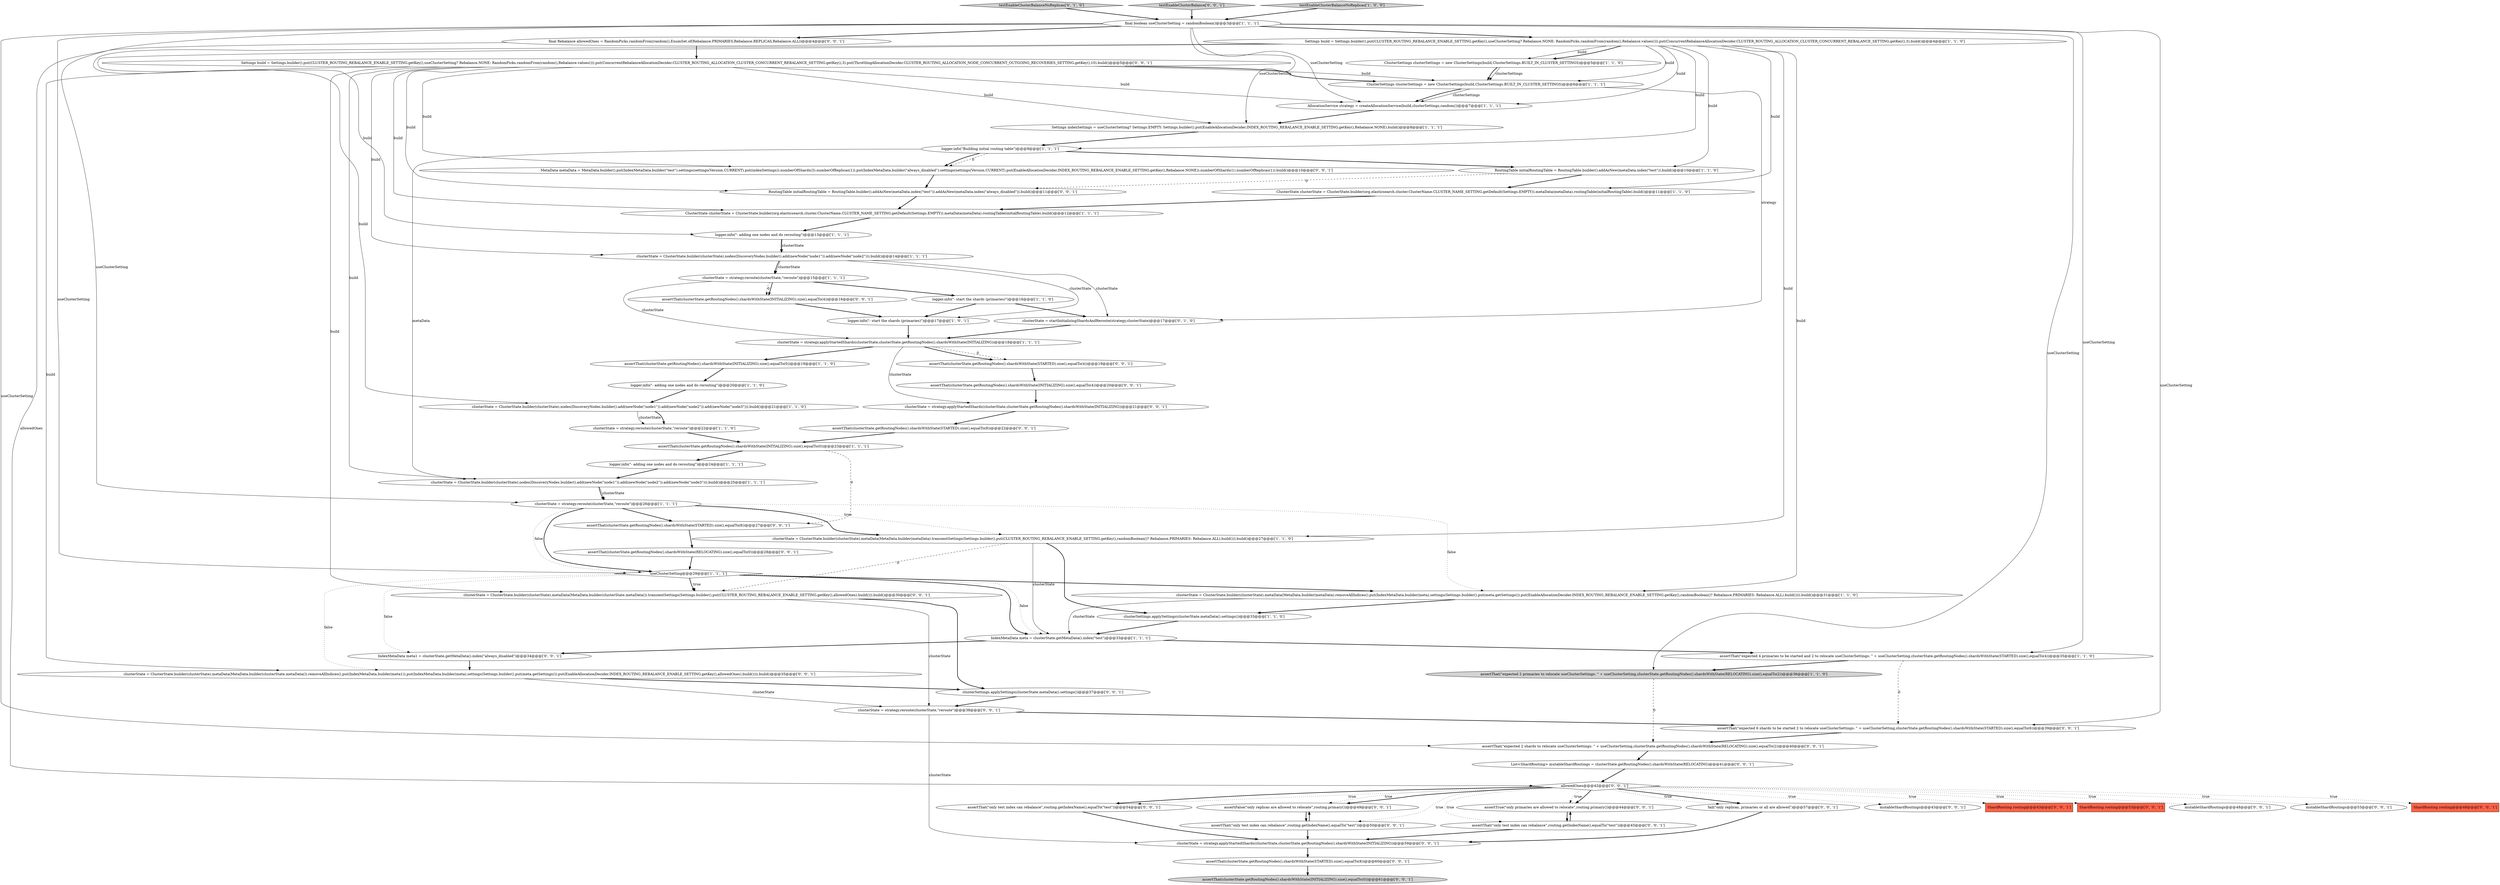 digraph {
51 [style = filled, label = "assertThat(clusterState.getRoutingNodes().shardsWithState(INITIALIZING).size(),equalTo(4))@@@16@@@['0', '0', '1']", fillcolor = white, shape = ellipse image = "AAA0AAABBB3BBB"];
68 [style = filled, label = "assertThat(clusterState.getRoutingNodes().shardsWithState(INITIALIZING).size(),equalTo(0))@@@61@@@['0', '0', '1']", fillcolor = lightgray, shape = ellipse image = "AAA0AAABBB3BBB"];
9 [style = filled, label = "clusterState = strategy.applyStartedShards(clusterState,clusterState.getRoutingNodes().shardsWithState(INITIALIZING))@@@18@@@['1', '1', '1']", fillcolor = white, shape = ellipse image = "AAA0AAABBB1BBB"];
38 [style = filled, label = "allowedOnes@@@42@@@['0', '0', '1']", fillcolor = white, shape = diamond image = "AAA0AAABBB3BBB"];
36 [style = filled, label = "MetaData metaData = MetaData.builder().put(IndexMetaData.builder(\"test\").settings(settings(Version.CURRENT).put(indexSettings)).numberOfShards(3).numberOfReplicas(1)).put(IndexMetaData.builder(\"always_disabled\").settings(settings(Version.CURRENT).put(EnableAllocationDecider.INDEX_ROUTING_REBALANCE_ENABLE_SETTING.getKey(),Rebalance.NONE)).numberOfShards(1).numberOfReplicas(1)).build()@@@10@@@['0', '0', '1']", fillcolor = white, shape = ellipse image = "AAA0AAABBB3BBB"];
32 [style = filled, label = "testEnableClusterBalanceNoReplicas['0', '1', '0']", fillcolor = lightgray, shape = diamond image = "AAA0AAABBB2BBB"];
11 [style = filled, label = "assertThat(\"expected 2 primaries to relocate useClusterSettings: \" + useClusterSetting,clusterState.getRoutingNodes().shardsWithState(RELOCATING).size(),equalTo(2))@@@36@@@['1', '1', '0']", fillcolor = lightgray, shape = ellipse image = "AAA0AAABBB1BBB"];
2 [style = filled, label = "ClusterState clusterState = ClusterState.builder(org.elasticsearch.cluster.ClusterName.CLUSTER_NAME_SETTING.getDefault(Settings.EMPTY)).metaData(metaData).routingTable(initialRoutingTable).build()@@@11@@@['1', '1', '0']", fillcolor = white, shape = ellipse image = "AAA0AAABBB1BBB"];
26 [style = filled, label = "clusterState = ClusterState.builder(clusterState).metaData(MetaData.builder(metaData).transientSettings(Settings.builder().put(CLUSTER_ROUTING_REBALANCE_ENABLE_SETTING.getKey(),randomBoolean()? Rebalance.PRIMARIES: Rebalance.ALL).build())).build()@@@27@@@['1', '1', '0']", fillcolor = white, shape = ellipse image = "AAA0AAABBB1BBB"];
49 [style = filled, label = "assertFalse(\"only replicas are allowed to relocate\",routing.primary())@@@49@@@['0', '0', '1']", fillcolor = white, shape = ellipse image = "AAA0AAABBB3BBB"];
5 [style = filled, label = "logger.info(\"- adding one nodes and do rerouting\")@@@24@@@['1', '1', '1']", fillcolor = white, shape = ellipse image = "AAA0AAABBB1BBB"];
56 [style = filled, label = "assertThat(clusterState.getRoutingNodes().shardsWithState(STARTED).size(),equalTo(8))@@@60@@@['0', '0', '1']", fillcolor = white, shape = ellipse image = "AAA0AAABBB3BBB"];
57 [style = filled, label = "IndexMetaData meta1 = clusterState.getMetaData().index(\"always_disabled\")@@@34@@@['0', '0', '1']", fillcolor = white, shape = ellipse image = "AAA0AAABBB3BBB"];
64 [style = filled, label = "assertThat(clusterState.getRoutingNodes().shardsWithState(RELOCATING).size(),equalTo(0))@@@28@@@['0', '0', '1']", fillcolor = white, shape = ellipse image = "AAA0AAABBB3BBB"];
60 [style = filled, label = "clusterState = strategy.reroute(clusterState,\"reroute\")@@@38@@@['0', '0', '1']", fillcolor = white, shape = ellipse image = "AAA0AAABBB3BBB"];
48 [style = filled, label = "Settings build = Settings.builder().put(CLUSTER_ROUTING_REBALANCE_ENABLE_SETTING.getKey(),useClusterSetting? Rebalance.NONE: RandomPicks.randomFrom(random(),Rebalance.values())).put(ConcurrentRebalanceAllocationDecider.CLUSTER_ROUTING_ALLOCATION_CLUSTER_CONCURRENT_REBALANCE_SETTING.getKey(),3).put(ThrottlingAllocationDecider.CLUSTER_ROUTING_ALLOCATION_NODE_CONCURRENT_OUTGOING_RECOVERIES_SETTING.getKey(),10).build()@@@5@@@['0', '0', '1']", fillcolor = white, shape = ellipse image = "AAA0AAABBB3BBB"];
16 [style = filled, label = "Settings build = Settings.builder().put(CLUSTER_ROUTING_REBALANCE_ENABLE_SETTING.getKey(),useClusterSetting? Rebalance.NONE: RandomPicks.randomFrom(random(),Rebalance.values())).put(ConcurrentRebalanceAllocationDecider.CLUSTER_ROUTING_ALLOCATION_CLUSTER_CONCURRENT_REBALANCE_SETTING.getKey(),3).build()@@@4@@@['1', '1', '0']", fillcolor = white, shape = ellipse image = "AAA0AAABBB1BBB"];
50 [style = filled, label = "mutableShardRoutings@@@43@@@['0', '0', '1']", fillcolor = white, shape = ellipse image = "AAA0AAABBB3BBB"];
35 [style = filled, label = "fail(\"only replicas, primaries or all are allowed\")@@@57@@@['0', '0', '1']", fillcolor = white, shape = ellipse image = "AAA0AAABBB3BBB"];
67 [style = filled, label = "assertTrue(\"only primaries are allowed to relocate\",routing.primary())@@@44@@@['0', '0', '1']", fillcolor = white, shape = ellipse image = "AAA0AAABBB3BBB"];
69 [style = filled, label = "List<ShardRouting> mutableShardRoutings = clusterState.getRoutingNodes().shardsWithState(RELOCATING)@@@41@@@['0', '0', '1']", fillcolor = white, shape = ellipse image = "AAA0AAABBB3BBB"];
58 [style = filled, label = "clusterState = ClusterState.builder(clusterState).metaData(MetaData.builder(clusterState.metaData()).transientSettings(Settings.builder().put(CLUSTER_ROUTING_REBALANCE_ENABLE_SETTING.getKey(),allowedOnes).build())).build()@@@30@@@['0', '0', '1']", fillcolor = white, shape = ellipse image = "AAA0AAABBB3BBB"];
54 [style = filled, label = "ShardRouting routing@@@43@@@['0', '0', '1']", fillcolor = tomato, shape = box image = "AAA0AAABBB3BBB"];
43 [style = filled, label = "testEnableClusterBalance['0', '0', '1']", fillcolor = lightgray, shape = diamond image = "AAA0AAABBB3BBB"];
62 [style = filled, label = "assertThat(clusterState.getRoutingNodes().shardsWithState(STARTED).size(),equalTo(8))@@@27@@@['0', '0', '1']", fillcolor = white, shape = ellipse image = "AAA0AAABBB3BBB"];
1 [style = filled, label = "IndexMetaData meta = clusterState.getMetaData().index(\"test\")@@@33@@@['1', '1', '1']", fillcolor = white, shape = ellipse image = "AAA0AAABBB1BBB"];
23 [style = filled, label = "logger.info(\"- start the shards (primaries)\")@@@16@@@['1', '1', '0']", fillcolor = white, shape = ellipse image = "AAA0AAABBB1BBB"];
6 [style = filled, label = "ClusterSettings clusterSettings = new ClusterSettings(build,ClusterSettings.BUILT_IN_CLUSTER_SETTINGS)@@@6@@@['1', '1', '1']", fillcolor = white, shape = ellipse image = "AAA0AAABBB1BBB"];
27 [style = filled, label = "ClusterSettings clusterSettings = new ClusterSettings(build,ClusterSettings.BUILT_IN_CLUSTER_SETTINGS)@@@5@@@['1', '1', '0']", fillcolor = white, shape = ellipse image = "AAA0AAABBB1BBB"];
40 [style = filled, label = "assertThat(\"expected 2 shards to relocate useClusterSettings: \" + useClusterSetting,clusterState.getRoutingNodes().shardsWithState(RELOCATING).size(),equalTo(2))@@@40@@@['0', '0', '1']", fillcolor = white, shape = ellipse image = "AAA0AAABBB3BBB"];
61 [style = filled, label = "ShardRouting routing@@@53@@@['0', '0', '1']", fillcolor = tomato, shape = box image = "AAA0AAABBB3BBB"];
65 [style = filled, label = "RoutingTable initialRoutingTable = RoutingTable.builder().addAsNew(metaData.index(\"test\")).addAsNew(metaData.index(\"always_disabled\")).build()@@@11@@@['0', '0', '1']", fillcolor = white, shape = ellipse image = "AAA0AAABBB3BBB"];
7 [style = filled, label = "RoutingTable initialRoutingTable = RoutingTable.builder().addAsNew(metaData.index(\"test\")).build()@@@10@@@['1', '1', '0']", fillcolor = white, shape = ellipse image = "AAA0AAABBB1BBB"];
4 [style = filled, label = "logger.info(\"- start the shards (primaries)\")@@@17@@@['1', '0', '1']", fillcolor = white, shape = ellipse image = "AAA0AAABBB1BBB"];
63 [style = filled, label = "final Rebalance allowedOnes = RandomPicks.randomFrom(random(),EnumSet.of(Rebalance.PRIMARIES,Rebalance.REPLICAS,Rebalance.ALL))@@@4@@@['0', '0', '1']", fillcolor = white, shape = ellipse image = "AAA0AAABBB3BBB"];
3 [style = filled, label = "useClusterSetting@@@29@@@['1', '1', '1']", fillcolor = white, shape = diamond image = "AAA0AAABBB1BBB"];
55 [style = filled, label = "assertThat(\"expected 6 shards to be started 2 to relocate useClusterSettings: \" + useClusterSetting,clusterState.getRoutingNodes().shardsWithState(STARTED).size(),equalTo(6))@@@39@@@['0', '0', '1']", fillcolor = white, shape = ellipse image = "AAA0AAABBB3BBB"];
33 [style = filled, label = "clusterState = startInitializingShardsAndReroute(strategy,clusterState)@@@17@@@['0', '1', '0']", fillcolor = white, shape = ellipse image = "AAA0AAABBB2BBB"];
0 [style = filled, label = "logger.info(\"Building initial routing table\")@@@9@@@['1', '1', '1']", fillcolor = white, shape = ellipse image = "AAA0AAABBB1BBB"];
13 [style = filled, label = "clusterState = strategy.reroute(clusterState,\"reroute\")@@@15@@@['1', '1', '1']", fillcolor = white, shape = ellipse image = "AAA0AAABBB1BBB"];
17 [style = filled, label = "clusterState = ClusterState.builder(clusterState).nodes(DiscoveryNodes.builder().add(newNode(\"node1\")).add(newNode(\"node2\")).add(newNode(\"node3\"))).build()@@@21@@@['1', '1', '0']", fillcolor = white, shape = ellipse image = "AAA0AAABBB1BBB"];
25 [style = filled, label = "clusterSettings.applySettings(clusterState.metaData().settings())@@@33@@@['1', '1', '0']", fillcolor = white, shape = ellipse image = "AAA0AAABBB1BBB"];
20 [style = filled, label = "logger.info(\"- adding one nodes and do rerouting\")@@@13@@@['1', '1', '1']", fillcolor = white, shape = ellipse image = "AAA0AAABBB1BBB"];
14 [style = filled, label = "logger.info(\"- adding one nodes and do rerouting\")@@@20@@@['1', '1', '0']", fillcolor = white, shape = ellipse image = "AAA0AAABBB1BBB"];
47 [style = filled, label = "assertThat(clusterState.getRoutingNodes().shardsWithState(INITIALIZING).size(),equalTo(4))@@@20@@@['0', '0', '1']", fillcolor = white, shape = ellipse image = "AAA0AAABBB3BBB"];
31 [style = filled, label = "Settings indexSettings = useClusterSetting? Settings.EMPTY: Settings.builder().put(EnableAllocationDecider.INDEX_ROUTING_REBALANCE_ENABLE_SETTING.getKey(),Rebalance.NONE).build()@@@8@@@['1', '1', '1']", fillcolor = white, shape = ellipse image = "AAA0AAABBB1BBB"];
21 [style = filled, label = "clusterState = ClusterState.builder(clusterState).metaData(MetaData.builder(metaData).removeAllIndices().put(IndexMetaData.builder(meta).settings(Settings.builder().put(meta.getSettings()).put(EnableAllocationDecider.INDEX_ROUTING_REBALANCE_ENABLE_SETTING.getKey(),randomBoolean()? Rebalance.PRIMARIES: Rebalance.ALL).build()))).build()@@@31@@@['1', '1', '0']", fillcolor = white, shape = ellipse image = "AAA0AAABBB1BBB"];
37 [style = filled, label = "clusterState = strategy.applyStartedShards(clusterState,clusterState.getRoutingNodes().shardsWithState(INITIALIZING))@@@21@@@['0', '0', '1']", fillcolor = white, shape = ellipse image = "AAA0AAABBB3BBB"];
28 [style = filled, label = "clusterState = strategy.reroute(clusterState,\"reroute\")@@@22@@@['1', '1', '0']", fillcolor = white, shape = ellipse image = "AAA0AAABBB1BBB"];
45 [style = filled, label = "mutableShardRoutings@@@48@@@['0', '0', '1']", fillcolor = white, shape = ellipse image = "AAA0AAABBB3BBB"];
44 [style = filled, label = "clusterSettings.applySettings(clusterState.metaData().settings())@@@37@@@['0', '0', '1']", fillcolor = white, shape = ellipse image = "AAA0AAABBB3BBB"];
15 [style = filled, label = "clusterState = strategy.reroute(clusterState,\"reroute\")@@@26@@@['1', '1', '1']", fillcolor = white, shape = ellipse image = "AAA0AAABBB1BBB"];
59 [style = filled, label = "mutableShardRoutings@@@53@@@['0', '0', '1']", fillcolor = white, shape = ellipse image = "AAA0AAABBB3BBB"];
66 [style = filled, label = "clusterState = strategy.applyStartedShards(clusterState,clusterState.getRoutingNodes().shardsWithState(INITIALIZING))@@@59@@@['0', '0', '1']", fillcolor = white, shape = ellipse image = "AAA0AAABBB3BBB"];
29 [style = filled, label = "clusterState = ClusterState.builder(clusterState).nodes(DiscoveryNodes.builder().add(newNode(\"node1\")).add(newNode(\"node2\")).add(newNode(\"node3\"))).build()@@@25@@@['1', '1', '1']", fillcolor = white, shape = ellipse image = "AAA0AAABBB1BBB"];
53 [style = filled, label = "assertThat(clusterState.getRoutingNodes().shardsWithState(STARTED).size(),equalTo(8))@@@22@@@['0', '0', '1']", fillcolor = white, shape = ellipse image = "AAA0AAABBB3BBB"];
18 [style = filled, label = "assertThat(clusterState.getRoutingNodes().shardsWithState(INITIALIZING).size(),equalTo(0))@@@19@@@['1', '1', '0']", fillcolor = white, shape = ellipse image = "AAA0AAABBB1BBB"];
10 [style = filled, label = "testEnableClusterBalanceNoReplicas['1', '0', '0']", fillcolor = lightgray, shape = diamond image = "AAA0AAABBB1BBB"];
24 [style = filled, label = "final boolean useClusterSetting = randomBoolean()@@@3@@@['1', '1', '1']", fillcolor = white, shape = ellipse image = "AAA0AAABBB1BBB"];
30 [style = filled, label = "ClusterState clusterState = ClusterState.builder(org.elasticsearch.cluster.ClusterName.CLUSTER_NAME_SETTING.getDefault(Settings.EMPTY)).metaData(metaData).routingTable(initialRoutingTable).build()@@@12@@@['1', '1', '1']", fillcolor = white, shape = ellipse image = "AAA0AAABBB1BBB"];
41 [style = filled, label = "assertThat(\"only test index can rebalance\",routing.getIndexName(),equalTo(\"test\"))@@@45@@@['0', '0', '1']", fillcolor = white, shape = ellipse image = "AAA0AAABBB3BBB"];
46 [style = filled, label = "assertThat(\"only test index can rebalance\",routing.getIndexName(),equalTo(\"test\"))@@@54@@@['0', '0', '1']", fillcolor = white, shape = ellipse image = "AAA0AAABBB3BBB"];
8 [style = filled, label = "assertThat(\"expected 4 primaries to be started and 2 to relocate useClusterSettings: \" + useClusterSetting,clusterState.getRoutingNodes().shardsWithState(STARTED).size(),equalTo(4))@@@35@@@['1', '1', '0']", fillcolor = white, shape = ellipse image = "AAA0AAABBB1BBB"];
12 [style = filled, label = "clusterState = ClusterState.builder(clusterState).nodes(DiscoveryNodes.builder().add(newNode(\"node1\")).add(newNode(\"node2\"))).build()@@@14@@@['1', '1', '1']", fillcolor = white, shape = ellipse image = "AAA0AAABBB1BBB"];
19 [style = filled, label = "AllocationService strategy = createAllocationService(build,clusterSettings,random())@@@7@@@['1', '1', '1']", fillcolor = white, shape = ellipse image = "AAA0AAABBB1BBB"];
39 [style = filled, label = "assertThat(\"only test index can rebalance\",routing.getIndexName(),equalTo(\"test\"))@@@50@@@['0', '0', '1']", fillcolor = white, shape = ellipse image = "AAA0AAABBB3BBB"];
42 [style = filled, label = "ShardRouting routing@@@48@@@['0', '0', '1']", fillcolor = tomato, shape = box image = "AAA0AAABBB3BBB"];
52 [style = filled, label = "clusterState = ClusterState.builder(clusterState).metaData(MetaData.builder(clusterState.metaData()).removeAllIndices().put(IndexMetaData.builder(meta1)).put(IndexMetaData.builder(meta).settings(Settings.builder().put(meta.getSettings()).put(EnableAllocationDecider.INDEX_ROUTING_REBALANCE_ENABLE_SETTING.getKey(),allowedOnes).build()))).build()@@@35@@@['0', '0', '1']", fillcolor = white, shape = ellipse image = "AAA0AAABBB3BBB"];
34 [style = filled, label = "assertThat(clusterState.getRoutingNodes().shardsWithState(STARTED).size(),equalTo(4))@@@19@@@['0', '0', '1']", fillcolor = white, shape = ellipse image = "AAA0AAABBB3BBB"];
22 [style = filled, label = "assertThat(clusterState.getRoutingNodes().shardsWithState(INITIALIZING).size(),equalTo(0))@@@23@@@['1', '1', '1']", fillcolor = white, shape = ellipse image = "AAA0AAABBB1BBB"];
38->59 [style = dotted, label="true"];
16->21 [style = solid, label="build"];
10->24 [style = bold, label=""];
16->27 [style = solid, label="build"];
67->41 [style = bold, label=""];
16->0 [style = solid, label="build"];
52->60 [style = solid, label="clusterState"];
0->36 [style = dashed, label="0"];
24->31 [style = solid, label="useClusterSetting"];
24->3 [style = solid, label="useClusterSetting"];
24->19 [style = solid, label="useClusterSetting"];
17->28 [style = solid, label="clusterState"];
38->39 [style = dotted, label="true"];
38->50 [style = dotted, label="true"];
6->19 [style = bold, label=""];
31->0 [style = bold, label=""];
52->44 [style = bold, label=""];
12->4 [style = solid, label="clusterState"];
25->1 [style = bold, label=""];
3->1 [style = bold, label=""];
48->65 [style = solid, label="build"];
28->22 [style = bold, label=""];
21->25 [style = bold, label=""];
26->25 [style = bold, label=""];
22->62 [style = dashed, label="0"];
9->34 [style = dashed, label="0"];
16->6 [style = solid, label="build"];
15->26 [style = bold, label=""];
4->9 [style = bold, label=""];
60->55 [style = bold, label=""];
36->65 [style = bold, label=""];
38->35 [style = bold, label=""];
55->40 [style = bold, label=""];
5->29 [style = bold, label=""];
33->9 [style = bold, label=""];
39->66 [style = bold, label=""];
48->12 [style = solid, label="build"];
11->40 [style = dashed, label="0"];
46->66 [style = bold, label=""];
48->36 [style = solid, label="build"];
38->61 [style = dotted, label="true"];
47->37 [style = bold, label=""];
23->4 [style = bold, label=""];
41->67 [style = bold, label=""];
9->34 [style = bold, label=""];
38->46 [style = dotted, label="true"];
38->49 [style = dotted, label="true"];
13->51 [style = bold, label=""];
64->3 [style = bold, label=""];
14->17 [style = bold, label=""];
16->26 [style = solid, label="build"];
57->52 [style = bold, label=""];
9->37 [style = solid, label="clusterState"];
24->55 [style = solid, label="useClusterSetting"];
37->53 [style = bold, label=""];
12->13 [style = solid, label="clusterState"];
0->7 [style = bold, label=""];
35->66 [style = bold, label=""];
48->52 [style = solid, label="build"];
1->8 [style = bold, label=""];
56->68 [style = bold, label=""];
23->33 [style = bold, label=""];
38->46 [style = bold, label=""];
48->31 [style = solid, label="build"];
12->13 [style = bold, label=""];
58->60 [style = solid, label="clusterState"];
3->58 [style = dotted, label="true"];
41->66 [style = bold, label=""];
27->6 [style = solid, label="clusterSettings"];
0->36 [style = bold, label=""];
49->39 [style = bold, label=""];
63->48 [style = bold, label=""];
15->3 [style = bold, label=""];
0->29 [style = solid, label="metaData"];
3->57 [style = dotted, label="false"];
3->58 [style = bold, label=""];
48->58 [style = solid, label="build"];
38->35 [style = dotted, label="true"];
48->6 [style = solid, label="build"];
51->4 [style = bold, label=""];
16->20 [style = solid, label="build"];
20->12 [style = bold, label=""];
6->19 [style = solid, label="clusterSettings"];
26->58 [style = dashed, label="0"];
7->2 [style = bold, label=""];
60->66 [style = solid, label="clusterState"];
15->62 [style = bold, label=""];
39->49 [style = bold, label=""];
48->29 [style = solid, label="build"];
15->26 [style = dotted, label="true"];
58->44 [style = bold, label=""];
13->23 [style = bold, label=""];
38->49 [style = bold, label=""];
1->57 [style = bold, label=""];
3->21 [style = bold, label=""];
16->7 [style = solid, label="build"];
15->3 [style = dotted, label="false"];
63->38 [style = solid, label="allowedOnes"];
29->15 [style = solid, label="clusterState"];
66->56 [style = bold, label=""];
16->19 [style = solid, label="build"];
30->20 [style = bold, label=""];
48->6 [style = bold, label=""];
24->16 [style = bold, label=""];
16->27 [style = bold, label=""];
27->6 [style = bold, label=""];
3->1 [style = dotted, label="false"];
24->11 [style = solid, label="useClusterSetting"];
7->65 [style = dashed, label="0"];
8->55 [style = dashed, label="0"];
18->14 [style = bold, label=""];
53->22 [style = bold, label=""];
16->2 [style = solid, label="build"];
38->42 [style = dotted, label="true"];
43->24 [style = bold, label=""];
15->21 [style = dotted, label="false"];
48->30 [style = solid, label="build"];
9->18 [style = bold, label=""];
65->30 [style = bold, label=""];
3->52 [style = dotted, label="false"];
22->5 [style = bold, label=""];
34->47 [style = bold, label=""];
44->60 [style = bold, label=""];
62->64 [style = bold, label=""];
38->67 [style = dotted, label="true"];
38->45 [style = dotted, label="true"];
38->54 [style = dotted, label="true"];
20->12 [style = solid, label="clusterState"];
21->1 [style = solid, label="clusterState"];
48->19 [style = solid, label="build"];
16->17 [style = solid, label="build"];
24->40 [style = solid, label="useClusterSetting"];
24->63 [style = bold, label=""];
38->41 [style = dotted, label="true"];
13->9 [style = solid, label="clusterState"];
6->33 [style = solid, label="strategy"];
69->38 [style = bold, label=""];
8->11 [style = bold, label=""];
24->15 [style = solid, label="useClusterSetting"];
17->28 [style = bold, label=""];
2->30 [style = bold, label=""];
13->51 [style = dashed, label="0"];
12->33 [style = solid, label="clusterState"];
29->15 [style = bold, label=""];
38->67 [style = bold, label=""];
40->69 [style = bold, label=""];
19->31 [style = bold, label=""];
26->1 [style = solid, label="clusterState"];
32->24 [style = bold, label=""];
24->8 [style = solid, label="useClusterSetting"];
}
